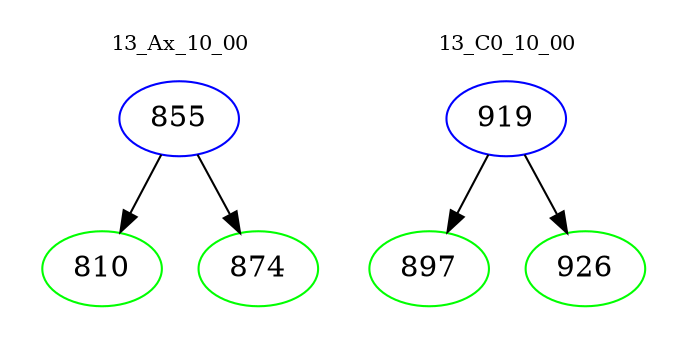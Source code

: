 digraph{
subgraph cluster_0 {
color = white
label = "13_Ax_10_00";
fontsize=10;
T0_855 [label="855", color="blue"]
T0_855 -> T0_810 [color="black"]
T0_810 [label="810", color="green"]
T0_855 -> T0_874 [color="black"]
T0_874 [label="874", color="green"]
}
subgraph cluster_1 {
color = white
label = "13_C0_10_00";
fontsize=10;
T1_919 [label="919", color="blue"]
T1_919 -> T1_897 [color="black"]
T1_897 [label="897", color="green"]
T1_919 -> T1_926 [color="black"]
T1_926 [label="926", color="green"]
}
}
